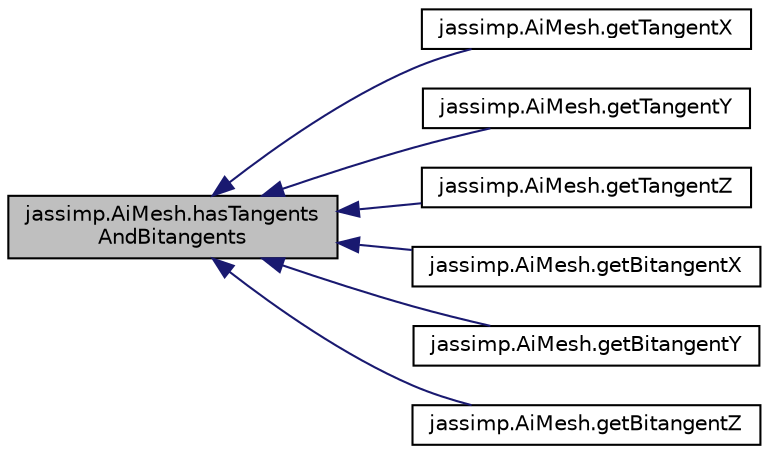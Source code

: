 digraph "jassimp.AiMesh.hasTangentsAndBitangents"
{
  edge [fontname="Helvetica",fontsize="10",labelfontname="Helvetica",labelfontsize="10"];
  node [fontname="Helvetica",fontsize="10",shape=record];
  rankdir="LR";
  Node1 [label="jassimp.AiMesh.hasTangents\lAndBitangents",height=0.2,width=0.4,color="black", fillcolor="grey75", style="filled", fontcolor="black"];
  Node1 -> Node2 [dir="back",color="midnightblue",fontsize="10",style="solid",fontname="Helvetica"];
  Node2 [label="jassimp.AiMesh.getTangentX",height=0.2,width=0.4,color="black", fillcolor="white", style="filled",URL="$classjassimp_1_1_ai_mesh.html#a6b925f191009563fab1481c3084be4e1"];
  Node1 -> Node3 [dir="back",color="midnightblue",fontsize="10",style="solid",fontname="Helvetica"];
  Node3 [label="jassimp.AiMesh.getTangentY",height=0.2,width=0.4,color="black", fillcolor="white", style="filled",URL="$classjassimp_1_1_ai_mesh.html#a3e24a35c0fed180e3d487f54f1b483bf"];
  Node1 -> Node4 [dir="back",color="midnightblue",fontsize="10",style="solid",fontname="Helvetica"];
  Node4 [label="jassimp.AiMesh.getTangentZ",height=0.2,width=0.4,color="black", fillcolor="white", style="filled",URL="$classjassimp_1_1_ai_mesh.html#a1d8ae20230cbcb2c8790b45971c0b271"];
  Node1 -> Node5 [dir="back",color="midnightblue",fontsize="10",style="solid",fontname="Helvetica"];
  Node5 [label="jassimp.AiMesh.getBitangentX",height=0.2,width=0.4,color="black", fillcolor="white", style="filled",URL="$classjassimp_1_1_ai_mesh.html#ab4a4a57615a7cff93e4f5dd6a1118791"];
  Node1 -> Node6 [dir="back",color="midnightblue",fontsize="10",style="solid",fontname="Helvetica"];
  Node6 [label="jassimp.AiMesh.getBitangentY",height=0.2,width=0.4,color="black", fillcolor="white", style="filled",URL="$classjassimp_1_1_ai_mesh.html#ace7875fb40281b0723187f0f2c1b69c1"];
  Node1 -> Node7 [dir="back",color="midnightblue",fontsize="10",style="solid",fontname="Helvetica"];
  Node7 [label="jassimp.AiMesh.getBitangentZ",height=0.2,width=0.4,color="black", fillcolor="white", style="filled",URL="$classjassimp_1_1_ai_mesh.html#a53c35af707b8bf32a5043f2ed70806eb"];
}
